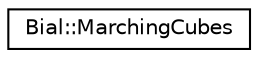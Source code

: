 digraph "Graphical Class Hierarchy"
{
  edge [fontname="Helvetica",fontsize="10",labelfontname="Helvetica",labelfontsize="10"];
  node [fontname="Helvetica",fontsize="10",shape=record];
  rankdir="LR";
  Node1 [label="Bial::MarchingCubes",height=0.2,width=0.4,color="black", fillcolor="white", style="filled",URL="$class_bial_1_1_marching_cubes.html",tooltip="Algorithm proposed by Lorensen and Cline to extract triangle meshes from isosurfaces. "];
}
